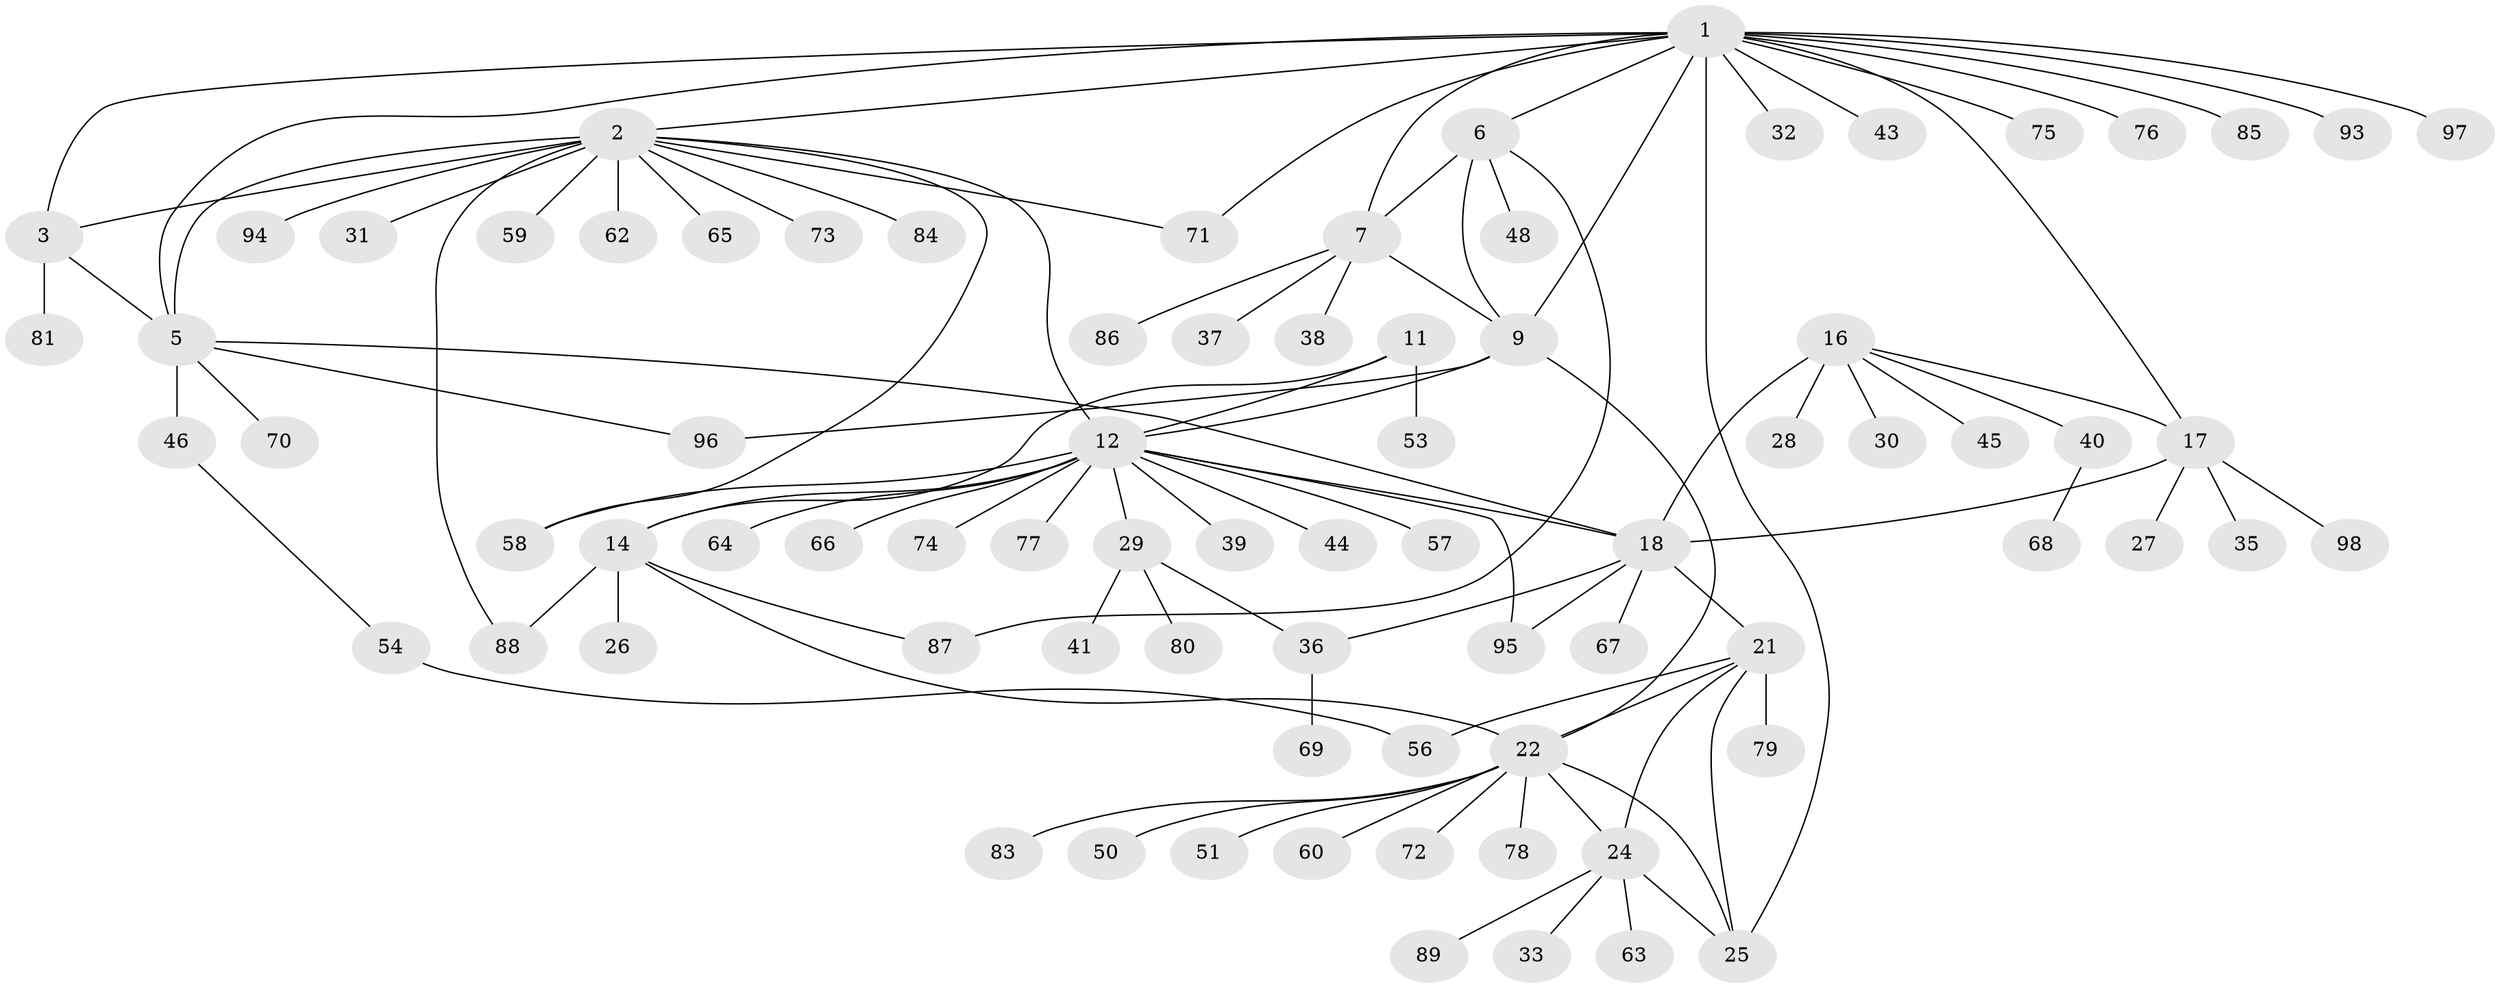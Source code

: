 // Generated by graph-tools (version 1.1) at 2025/24/03/03/25 07:24:12]
// undirected, 79 vertices, 103 edges
graph export_dot {
graph [start="1"]
  node [color=gray90,style=filled];
  1 [super="+10"];
  2 [super="+4"];
  3 [super="+47"];
  5 [super="+82"];
  6;
  7 [super="+8"];
  9 [super="+34"];
  11;
  12 [super="+13"];
  14 [super="+15"];
  16 [super="+19"];
  17 [super="+42"];
  18 [super="+20"];
  21 [super="+55"];
  22 [super="+23"];
  24 [super="+90"];
  25;
  26;
  27;
  28;
  29 [super="+61"];
  30;
  31;
  32;
  33;
  35;
  36 [super="+49"];
  37 [super="+52"];
  38;
  39 [super="+91"];
  40;
  41;
  43;
  44;
  45;
  46;
  48;
  50;
  51;
  53;
  54;
  56;
  57;
  58 [super="+99"];
  59;
  60;
  62;
  63;
  64;
  65;
  66;
  67 [super="+92"];
  68;
  69;
  70;
  71;
  72;
  73 [super="+100"];
  74;
  75;
  76;
  77;
  78;
  79;
  80;
  81;
  83;
  84;
  85;
  86;
  87;
  88;
  89;
  93;
  94;
  95;
  96;
  97;
  98;
  1 -- 2 [weight=2];
  1 -- 3;
  1 -- 5;
  1 -- 25;
  1 -- 32;
  1 -- 43 [weight=2];
  1 -- 76;
  1 -- 97;
  1 -- 6;
  1 -- 7 [weight=2];
  1 -- 9;
  1 -- 71;
  1 -- 75;
  1 -- 17;
  1 -- 85;
  1 -- 93;
  2 -- 3 [weight=2];
  2 -- 5 [weight=2];
  2 -- 31;
  2 -- 59;
  2 -- 62;
  2 -- 84;
  2 -- 65;
  2 -- 71;
  2 -- 73;
  2 -- 88;
  2 -- 94;
  2 -- 12;
  2 -- 58;
  3 -- 5;
  3 -- 81;
  5 -- 18;
  5 -- 46;
  5 -- 70;
  5 -- 96;
  6 -- 7 [weight=2];
  6 -- 9;
  6 -- 48;
  6 -- 87;
  7 -- 9 [weight=2];
  7 -- 86;
  7 -- 37;
  7 -- 38;
  9 -- 96;
  9 -- 22;
  9 -- 12;
  11 -- 12 [weight=2];
  11 -- 14 [weight=2];
  11 -- 53;
  12 -- 14 [weight=4];
  12 -- 18;
  12 -- 44;
  12 -- 58;
  12 -- 66;
  12 -- 74;
  12 -- 95;
  12 -- 64;
  12 -- 39;
  12 -- 77;
  12 -- 57;
  12 -- 29;
  14 -- 87;
  14 -- 88;
  14 -- 26;
  14 -- 22;
  16 -- 17 [weight=2];
  16 -- 18 [weight=4];
  16 -- 28;
  16 -- 30;
  16 -- 40;
  16 -- 45;
  17 -- 18 [weight=2];
  17 -- 27;
  17 -- 35;
  17 -- 98;
  18 -- 67;
  18 -- 36;
  18 -- 21;
  18 -- 95;
  21 -- 22 [weight=2];
  21 -- 24;
  21 -- 25;
  21 -- 56;
  21 -- 79;
  22 -- 24 [weight=2];
  22 -- 25 [weight=2];
  22 -- 78;
  22 -- 72;
  22 -- 50;
  22 -- 51;
  22 -- 83;
  22 -- 60;
  24 -- 25;
  24 -- 33;
  24 -- 63;
  24 -- 89;
  29 -- 36;
  29 -- 41;
  29 -- 80;
  36 -- 69;
  40 -- 68;
  46 -- 54;
  54 -- 56;
}
